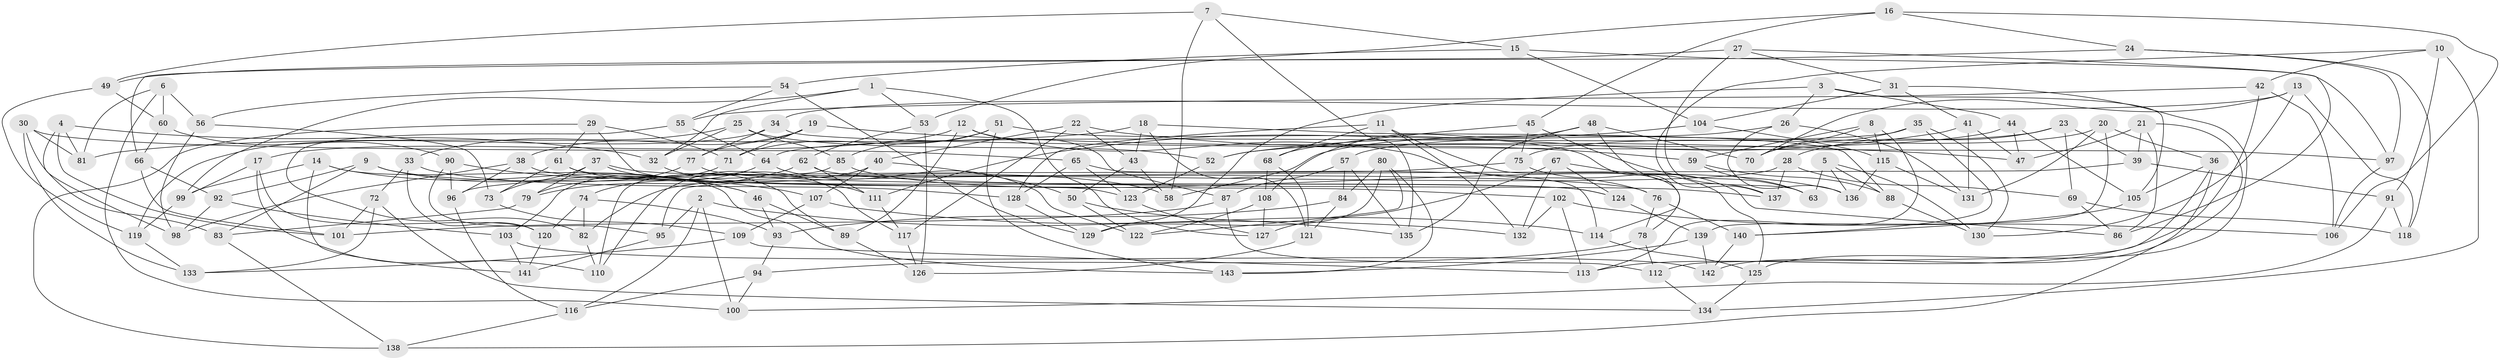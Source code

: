 // coarse degree distribution, {10: 0.09722222222222222, 4: 0.6388888888888888, 3: 0.05555555555555555, 6: 0.05555555555555555, 9: 0.041666666666666664, 12: 0.013888888888888888, 11: 0.05555555555555555, 7: 0.027777777777777776, 5: 0.013888888888888888}
// Generated by graph-tools (version 1.1) at 2025/53/03/04/25 22:53:33]
// undirected, 143 vertices, 286 edges
graph export_dot {
  node [color=gray90,style=filled];
  1;
  2;
  3;
  4;
  5;
  6;
  7;
  8;
  9;
  10;
  11;
  12;
  13;
  14;
  15;
  16;
  17;
  18;
  19;
  20;
  21;
  22;
  23;
  24;
  25;
  26;
  27;
  28;
  29;
  30;
  31;
  32;
  33;
  34;
  35;
  36;
  37;
  38;
  39;
  40;
  41;
  42;
  43;
  44;
  45;
  46;
  47;
  48;
  49;
  50;
  51;
  52;
  53;
  54;
  55;
  56;
  57;
  58;
  59;
  60;
  61;
  62;
  63;
  64;
  65;
  66;
  67;
  68;
  69;
  70;
  71;
  72;
  73;
  74;
  75;
  76;
  77;
  78;
  79;
  80;
  81;
  82;
  83;
  84;
  85;
  86;
  87;
  88;
  89;
  90;
  91;
  92;
  93;
  94;
  95;
  96;
  97;
  98;
  99;
  100;
  101;
  102;
  103;
  104;
  105;
  106;
  107;
  108;
  109;
  110;
  111;
  112;
  113;
  114;
  115;
  116;
  117;
  118;
  119;
  120;
  121;
  122;
  123;
  124;
  125;
  126;
  127;
  128;
  129;
  130;
  131;
  132;
  133;
  134;
  135;
  136;
  137;
  138;
  139;
  140;
  141;
  142;
  143;
  1 -- 127;
  1 -- 53;
  1 -- 32;
  1 -- 99;
  2 -- 95;
  2 -- 132;
  2 -- 100;
  2 -- 116;
  3 -- 44;
  3 -- 129;
  3 -- 105;
  3 -- 26;
  4 -- 101;
  4 -- 98;
  4 -- 32;
  4 -- 81;
  5 -- 63;
  5 -- 136;
  5 -- 88;
  5 -- 130;
  6 -- 56;
  6 -- 81;
  6 -- 60;
  6 -- 100;
  7 -- 135;
  7 -- 58;
  7 -- 49;
  7 -- 15;
  8 -- 115;
  8 -- 59;
  8 -- 113;
  8 -- 70;
  9 -- 58;
  9 -- 46;
  9 -- 83;
  9 -- 92;
  10 -- 42;
  10 -- 91;
  10 -- 137;
  10 -- 134;
  11 -- 132;
  11 -- 78;
  11 -- 128;
  11 -- 68;
  12 -- 76;
  12 -- 89;
  12 -- 17;
  12 -- 87;
  13 -- 118;
  13 -- 70;
  13 -- 130;
  13 -- 34;
  14 -- 143;
  14 -- 46;
  14 -- 141;
  14 -- 99;
  15 -- 54;
  15 -- 97;
  15 -- 104;
  16 -- 24;
  16 -- 53;
  16 -- 45;
  16 -- 106;
  17 -- 99;
  17 -- 120;
  17 -- 110;
  18 -- 81;
  18 -- 121;
  18 -- 88;
  18 -- 43;
  19 -- 71;
  19 -- 38;
  19 -- 77;
  19 -- 47;
  20 -- 131;
  20 -- 139;
  20 -- 75;
  20 -- 36;
  21 -- 142;
  21 -- 86;
  21 -- 47;
  21 -- 39;
  22 -- 40;
  22 -- 117;
  22 -- 43;
  22 -- 59;
  23 -- 58;
  23 -- 28;
  23 -- 39;
  23 -- 69;
  24 -- 49;
  24 -- 97;
  24 -- 118;
  25 -- 32;
  25 -- 85;
  25 -- 33;
  25 -- 52;
  26 -- 57;
  26 -- 131;
  26 -- 136;
  27 -- 31;
  27 -- 66;
  27 -- 86;
  27 -- 63;
  28 -- 82;
  28 -- 69;
  28 -- 137;
  29 -- 123;
  29 -- 138;
  29 -- 61;
  29 -- 71;
  30 -- 83;
  30 -- 65;
  30 -- 133;
  30 -- 81;
  31 -- 104;
  31 -- 41;
  31 -- 125;
  32 -- 111;
  33 -- 72;
  33 -- 120;
  33 -- 128;
  34 -- 119;
  34 -- 77;
  34 -- 97;
  35 -- 130;
  35 -- 140;
  35 -- 70;
  35 -- 64;
  36 -- 112;
  36 -- 105;
  36 -- 138;
  37 -- 117;
  37 -- 79;
  37 -- 76;
  37 -- 73;
  38 -- 96;
  38 -- 98;
  38 -- 124;
  39 -- 95;
  39 -- 91;
  40 -- 107;
  40 -- 110;
  40 -- 50;
  41 -- 131;
  41 -- 47;
  41 -- 52;
  42 -- 55;
  42 -- 106;
  42 -- 113;
  43 -- 50;
  43 -- 58;
  44 -- 105;
  44 -- 52;
  44 -- 47;
  45 -- 75;
  45 -- 63;
  45 -- 68;
  46 -- 93;
  46 -- 89;
  48 -- 70;
  48 -- 135;
  48 -- 137;
  48 -- 108;
  49 -- 60;
  49 -- 119;
  50 -- 135;
  50 -- 122;
  51 -- 85;
  51 -- 114;
  51 -- 71;
  51 -- 143;
  52 -- 123;
  53 -- 126;
  53 -- 62;
  54 -- 55;
  54 -- 56;
  54 -- 129;
  55 -- 64;
  55 -- 82;
  56 -- 73;
  56 -- 98;
  57 -- 87;
  57 -- 84;
  57 -- 135;
  59 -- 88;
  59 -- 63;
  60 -- 90;
  60 -- 66;
  61 -- 102;
  61 -- 73;
  61 -- 89;
  62 -- 79;
  62 -- 111;
  62 -- 137;
  64 -- 122;
  64 -- 74;
  65 -- 128;
  65 -- 123;
  65 -- 114;
  66 -- 92;
  66 -- 101;
  67 -- 124;
  67 -- 86;
  67 -- 132;
  67 -- 127;
  68 -- 121;
  68 -- 108;
  69 -- 86;
  69 -- 118;
  71 -- 103;
  72 -- 101;
  72 -- 133;
  72 -- 134;
  73 -- 109;
  74 -- 120;
  74 -- 93;
  74 -- 82;
  75 -- 96;
  75 -- 125;
  76 -- 140;
  76 -- 78;
  77 -- 79;
  77 -- 124;
  78 -- 94;
  78 -- 112;
  79 -- 83;
  80 -- 143;
  80 -- 122;
  80 -- 129;
  80 -- 84;
  82 -- 110;
  83 -- 138;
  84 -- 121;
  84 -- 93;
  85 -- 136;
  85 -- 110;
  87 -- 101;
  87 -- 112;
  88 -- 130;
  89 -- 126;
  90 -- 96;
  90 -- 95;
  90 -- 107;
  91 -- 100;
  91 -- 118;
  92 -- 103;
  92 -- 98;
  93 -- 94;
  94 -- 116;
  94 -- 100;
  95 -- 141;
  96 -- 116;
  97 -- 106;
  99 -- 119;
  102 -- 132;
  102 -- 113;
  102 -- 106;
  103 -- 141;
  103 -- 142;
  104 -- 111;
  104 -- 115;
  105 -- 140;
  107 -- 109;
  107 -- 114;
  108 -- 122;
  108 -- 127;
  109 -- 113;
  109 -- 133;
  111 -- 117;
  112 -- 134;
  114 -- 125;
  115 -- 131;
  115 -- 136;
  116 -- 138;
  117 -- 126;
  119 -- 133;
  120 -- 141;
  121 -- 126;
  123 -- 127;
  124 -- 139;
  125 -- 134;
  128 -- 129;
  139 -- 143;
  139 -- 142;
  140 -- 142;
}
